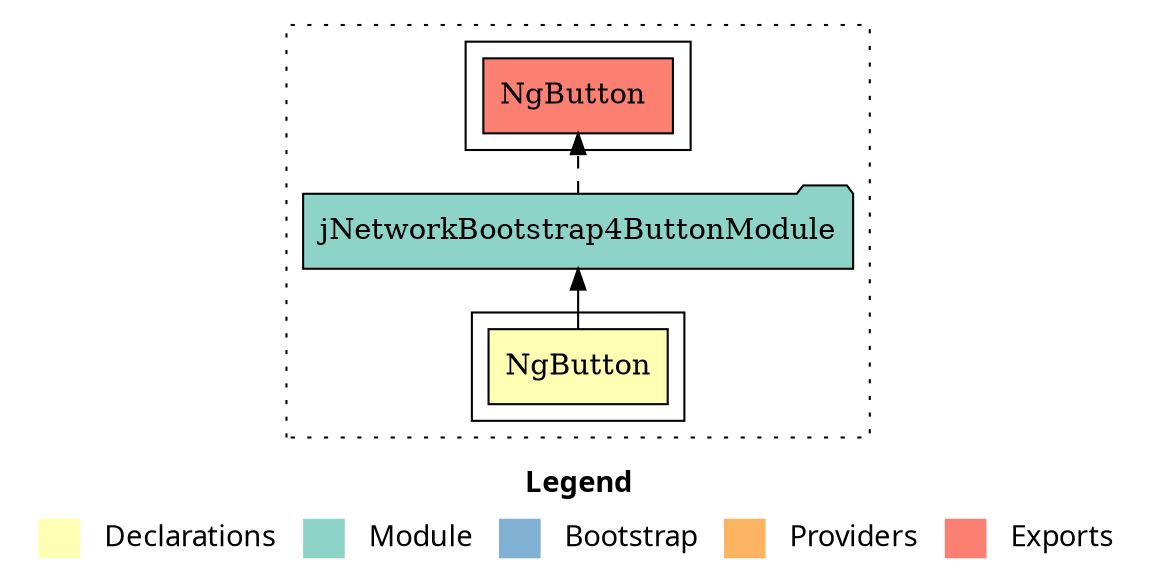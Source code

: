digraph dependencies { node [shape="rect", style="filled", colorscheme=set312]; ranksep=0.4; compound=false; remincross=true; splines=true; splines=ortho; rankdir=LR; rankdir=TB; rankdir=BT; label=<<table BORDER="0"> <tr> <td colspan="5" align="center"><b>Legend</b></td> </tr> <tr> <td> <table BORDER="0"> <tr> <td bgcolor="#ffffb3" width="20"></td> <td>  Declarations</td> </tr> </table> </td> <td> <table BORDER="0"> <tr> <td bgcolor="#8dd3c7" width="20"></td> <td>  Module</td> </tr> </table> </td> <td> <table BORDER="0"> <tr> <td bgcolor="#80b1d3" width="20"></td> <td>  Bootstrap</td> </tr> </table> </td> <td> <table BORDER="0"> <tr> <td bgcolor="#fdb462" width="20"></td> <td>  Providers</td> </tr> </table> </td> <td> <table BORDER="0"> <tr> <td bgcolor="#fb8072" width="20"></td> <td>  Exports</td> </tr> </table> </td> </tr></table>>; ratio=compress; fontname="sans-serif";  subgraph "cluster_jNetworkBootstrap4ButtonModule" { label=""; style="dotted";node [shape="folder", fillcolor=1]; subgraph cluster_jNetworkBootstrap4ButtonModule_declarations { style="solid";node [style="filled", shape="rect"]; node [fillcolor=2]; "NgButton"; }  "NgButton" -> "jNetworkBootstrap4ButtonModule" [style="solid", lhead="cluster_jNetworkBootstrap4ButtonModule" ltail="cluster_jNetworkBootstrap4ButtonModule_declarations"]; subgraph "cluster_jNetworkBootstrap4ButtonModule_NgButton_providers" { style="solid";  }    subgraph cluster_jNetworkBootstrap4ButtonModule_imports { style="solid"; node [style="filled", fillcolor=1, shape="rect"];   }     subgraph cluster_jNetworkBootstrap4ButtonModule_exports { style="solid";node [style="filled", fillcolor=4, shape="rect"];"NgButton " [label="NgButton ", shape="rect"]}  "jNetworkBootstrap4ButtonModule" -> "NgButton " [style="dashed", ltail="cluster_jNetworkBootstrap4ButtonModule" lhead="cluster_jNetworkBootstrap4ButtonModule_exports"];    subgraph cluster_jNetworkBootstrap4ButtonModule_bootstrap { style="solid"; node [style="filled", fillcolor=5, shape="rect"];  }    subgraph cluster_jNetworkBootstrap4ButtonModule_providers { style="solid"; node [style="filled", fillcolor=6, shape="rect"];   }     }  }